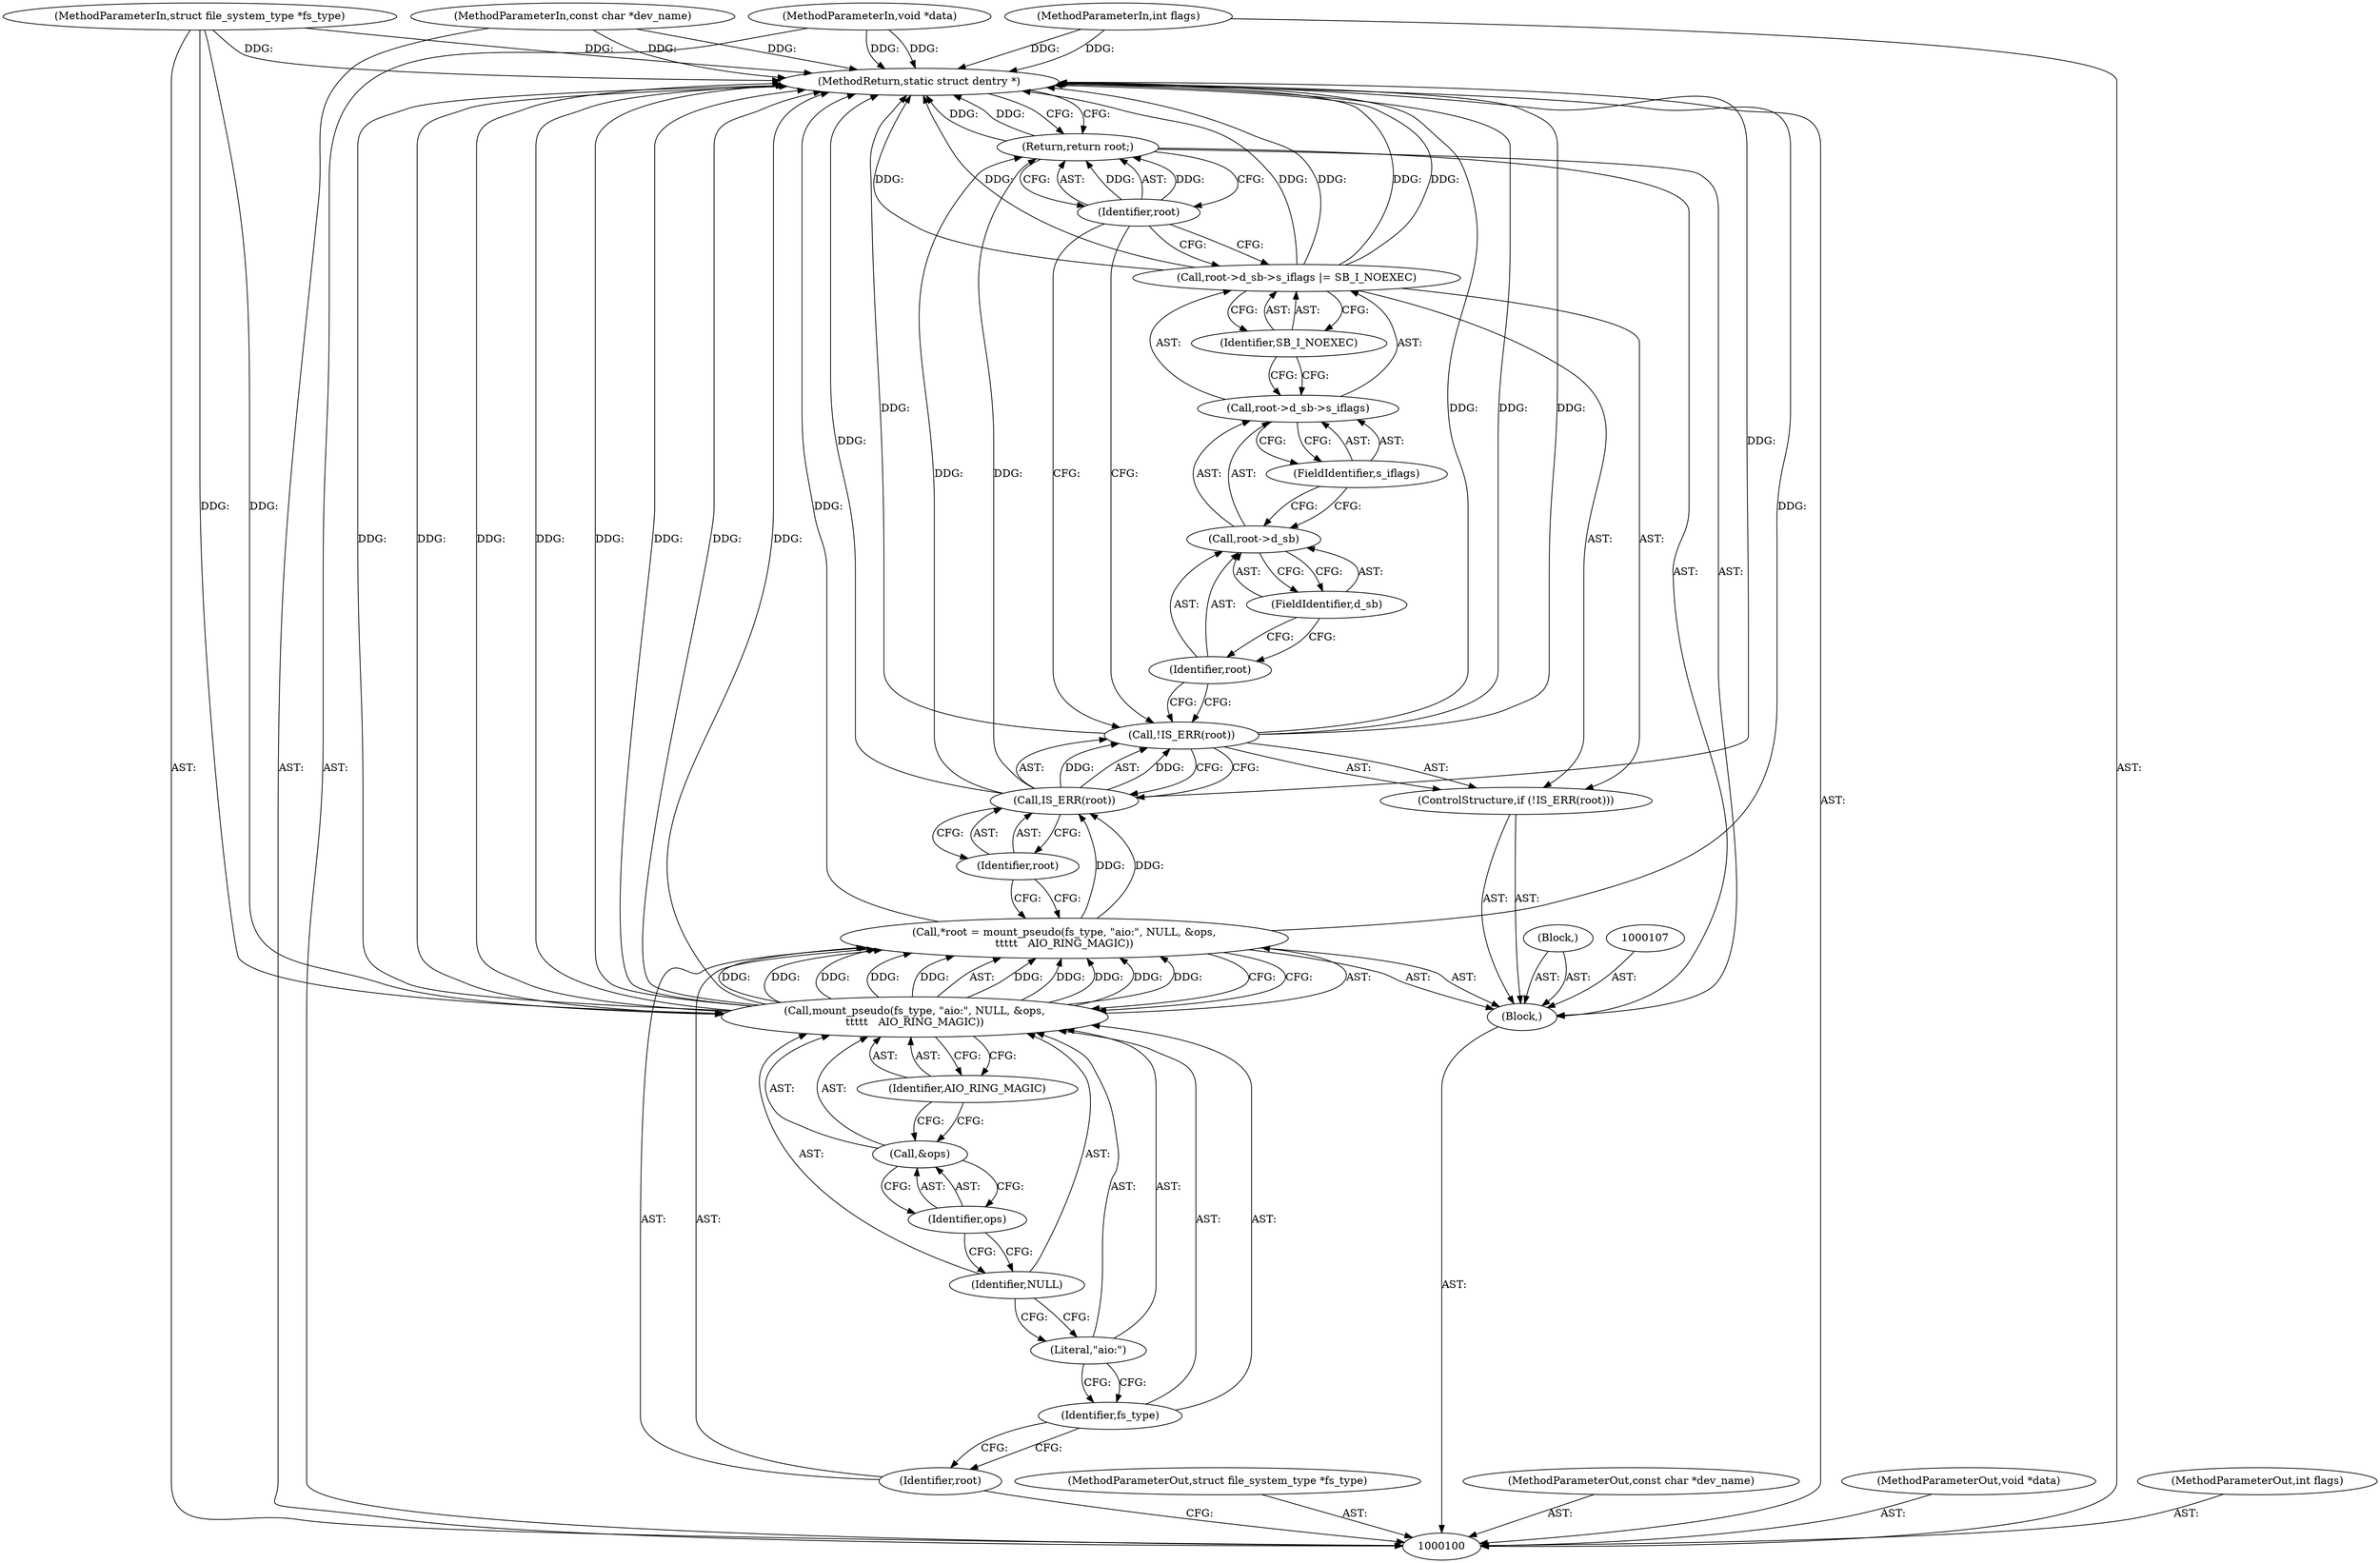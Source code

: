 digraph "0_linux_22f6b4d34fcf039c63a94e7670e0da24f8575a5a" {
"1000130" [label="(MethodReturn,static struct dentry *)"];
"1000101" [label="(MethodParameterIn,struct file_system_type *fs_type)"];
"1000176" [label="(MethodParameterOut,struct file_system_type *fs_type)"];
"1000117" [label="(ControlStructure,if (!IS_ERR(root)))"];
"1000120" [label="(Identifier,root)"];
"1000118" [label="(Call,!IS_ERR(root))"];
"1000119" [label="(Call,IS_ERR(root))"];
"1000126" [label="(FieldIdentifier,s_iflags)"];
"1000121" [label="(Call,root->d_sb->s_iflags |= SB_I_NOEXEC)"];
"1000122" [label="(Call,root->d_sb->s_iflags)"];
"1000123" [label="(Call,root->d_sb)"];
"1000124" [label="(Identifier,root)"];
"1000127" [label="(Identifier,SB_I_NOEXEC)"];
"1000125" [label="(FieldIdentifier,d_sb)"];
"1000128" [label="(Return,return root;)"];
"1000129" [label="(Identifier,root)"];
"1000103" [label="(MethodParameterIn,const char *dev_name)"];
"1000178" [label="(MethodParameterOut,const char *dev_name)"];
"1000104" [label="(MethodParameterIn,void *data)"];
"1000179" [label="(MethodParameterOut,void *data)"];
"1000102" [label="(MethodParameterIn,int flags)"];
"1000177" [label="(MethodParameterOut,int flags)"];
"1000105" [label="(Block,)"];
"1000106" [label="(Block,)"];
"1000108" [label="(Call,*root = mount_pseudo(fs_type, \"aio:\", NULL, &ops,\n\t\t\t\t\t   AIO_RING_MAGIC))"];
"1000109" [label="(Identifier,root)"];
"1000110" [label="(Call,mount_pseudo(fs_type, \"aio:\", NULL, &ops,\n\t\t\t\t\t   AIO_RING_MAGIC))"];
"1000111" [label="(Identifier,fs_type)"];
"1000112" [label="(Literal,\"aio:\")"];
"1000113" [label="(Identifier,NULL)"];
"1000114" [label="(Call,&ops)"];
"1000115" [label="(Identifier,ops)"];
"1000116" [label="(Identifier,AIO_RING_MAGIC)"];
"1000130" -> "1000100"  [label="AST: "];
"1000130" -> "1000128"  [label="CFG: "];
"1000104" -> "1000130"  [label="DDG: "];
"1000110" -> "1000130"  [label="DDG: "];
"1000110" -> "1000130"  [label="DDG: "];
"1000110" -> "1000130"  [label="DDG: "];
"1000110" -> "1000130"  [label="DDG: "];
"1000103" -> "1000130"  [label="DDG: "];
"1000121" -> "1000130"  [label="DDG: "];
"1000121" -> "1000130"  [label="DDG: "];
"1000121" -> "1000130"  [label="DDG: "];
"1000118" -> "1000130"  [label="DDG: "];
"1000118" -> "1000130"  [label="DDG: "];
"1000102" -> "1000130"  [label="DDG: "];
"1000101" -> "1000130"  [label="DDG: "];
"1000108" -> "1000130"  [label="DDG: "];
"1000119" -> "1000130"  [label="DDG: "];
"1000128" -> "1000130"  [label="DDG: "];
"1000101" -> "1000100"  [label="AST: "];
"1000101" -> "1000130"  [label="DDG: "];
"1000101" -> "1000110"  [label="DDG: "];
"1000176" -> "1000100"  [label="AST: "];
"1000117" -> "1000105"  [label="AST: "];
"1000118" -> "1000117"  [label="AST: "];
"1000121" -> "1000117"  [label="AST: "];
"1000120" -> "1000119"  [label="AST: "];
"1000120" -> "1000108"  [label="CFG: "];
"1000119" -> "1000120"  [label="CFG: "];
"1000118" -> "1000117"  [label="AST: "];
"1000118" -> "1000119"  [label="CFG: "];
"1000119" -> "1000118"  [label="AST: "];
"1000124" -> "1000118"  [label="CFG: "];
"1000129" -> "1000118"  [label="CFG: "];
"1000118" -> "1000130"  [label="DDG: "];
"1000118" -> "1000130"  [label="DDG: "];
"1000119" -> "1000118"  [label="DDG: "];
"1000119" -> "1000118"  [label="AST: "];
"1000119" -> "1000120"  [label="CFG: "];
"1000120" -> "1000119"  [label="AST: "];
"1000118" -> "1000119"  [label="CFG: "];
"1000119" -> "1000130"  [label="DDG: "];
"1000119" -> "1000118"  [label="DDG: "];
"1000108" -> "1000119"  [label="DDG: "];
"1000119" -> "1000128"  [label="DDG: "];
"1000126" -> "1000122"  [label="AST: "];
"1000126" -> "1000123"  [label="CFG: "];
"1000122" -> "1000126"  [label="CFG: "];
"1000121" -> "1000117"  [label="AST: "];
"1000121" -> "1000127"  [label="CFG: "];
"1000122" -> "1000121"  [label="AST: "];
"1000127" -> "1000121"  [label="AST: "];
"1000129" -> "1000121"  [label="CFG: "];
"1000121" -> "1000130"  [label="DDG: "];
"1000121" -> "1000130"  [label="DDG: "];
"1000121" -> "1000130"  [label="DDG: "];
"1000122" -> "1000121"  [label="AST: "];
"1000122" -> "1000126"  [label="CFG: "];
"1000123" -> "1000122"  [label="AST: "];
"1000126" -> "1000122"  [label="AST: "];
"1000127" -> "1000122"  [label="CFG: "];
"1000123" -> "1000122"  [label="AST: "];
"1000123" -> "1000125"  [label="CFG: "];
"1000124" -> "1000123"  [label="AST: "];
"1000125" -> "1000123"  [label="AST: "];
"1000126" -> "1000123"  [label="CFG: "];
"1000124" -> "1000123"  [label="AST: "];
"1000124" -> "1000118"  [label="CFG: "];
"1000125" -> "1000124"  [label="CFG: "];
"1000127" -> "1000121"  [label="AST: "];
"1000127" -> "1000122"  [label="CFG: "];
"1000121" -> "1000127"  [label="CFG: "];
"1000125" -> "1000123"  [label="AST: "];
"1000125" -> "1000124"  [label="CFG: "];
"1000123" -> "1000125"  [label="CFG: "];
"1000128" -> "1000105"  [label="AST: "];
"1000128" -> "1000129"  [label="CFG: "];
"1000129" -> "1000128"  [label="AST: "];
"1000130" -> "1000128"  [label="CFG: "];
"1000128" -> "1000130"  [label="DDG: "];
"1000129" -> "1000128"  [label="DDG: "];
"1000119" -> "1000128"  [label="DDG: "];
"1000129" -> "1000128"  [label="AST: "];
"1000129" -> "1000121"  [label="CFG: "];
"1000129" -> "1000118"  [label="CFG: "];
"1000128" -> "1000129"  [label="CFG: "];
"1000129" -> "1000128"  [label="DDG: "];
"1000103" -> "1000100"  [label="AST: "];
"1000103" -> "1000130"  [label="DDG: "];
"1000178" -> "1000100"  [label="AST: "];
"1000104" -> "1000100"  [label="AST: "];
"1000104" -> "1000130"  [label="DDG: "];
"1000179" -> "1000100"  [label="AST: "];
"1000102" -> "1000100"  [label="AST: "];
"1000102" -> "1000130"  [label="DDG: "];
"1000177" -> "1000100"  [label="AST: "];
"1000105" -> "1000100"  [label="AST: "];
"1000106" -> "1000105"  [label="AST: "];
"1000107" -> "1000105"  [label="AST: "];
"1000108" -> "1000105"  [label="AST: "];
"1000117" -> "1000105"  [label="AST: "];
"1000128" -> "1000105"  [label="AST: "];
"1000106" -> "1000105"  [label="AST: "];
"1000108" -> "1000105"  [label="AST: "];
"1000108" -> "1000110"  [label="CFG: "];
"1000109" -> "1000108"  [label="AST: "];
"1000110" -> "1000108"  [label="AST: "];
"1000120" -> "1000108"  [label="CFG: "];
"1000108" -> "1000130"  [label="DDG: "];
"1000110" -> "1000108"  [label="DDG: "];
"1000110" -> "1000108"  [label="DDG: "];
"1000110" -> "1000108"  [label="DDG: "];
"1000110" -> "1000108"  [label="DDG: "];
"1000110" -> "1000108"  [label="DDG: "];
"1000108" -> "1000119"  [label="DDG: "];
"1000109" -> "1000108"  [label="AST: "];
"1000109" -> "1000100"  [label="CFG: "];
"1000111" -> "1000109"  [label="CFG: "];
"1000110" -> "1000108"  [label="AST: "];
"1000110" -> "1000116"  [label="CFG: "];
"1000111" -> "1000110"  [label="AST: "];
"1000112" -> "1000110"  [label="AST: "];
"1000113" -> "1000110"  [label="AST: "];
"1000114" -> "1000110"  [label="AST: "];
"1000116" -> "1000110"  [label="AST: "];
"1000108" -> "1000110"  [label="CFG: "];
"1000110" -> "1000130"  [label="DDG: "];
"1000110" -> "1000130"  [label="DDG: "];
"1000110" -> "1000130"  [label="DDG: "];
"1000110" -> "1000130"  [label="DDG: "];
"1000110" -> "1000108"  [label="DDG: "];
"1000110" -> "1000108"  [label="DDG: "];
"1000110" -> "1000108"  [label="DDG: "];
"1000110" -> "1000108"  [label="DDG: "];
"1000110" -> "1000108"  [label="DDG: "];
"1000101" -> "1000110"  [label="DDG: "];
"1000111" -> "1000110"  [label="AST: "];
"1000111" -> "1000109"  [label="CFG: "];
"1000112" -> "1000111"  [label="CFG: "];
"1000112" -> "1000110"  [label="AST: "];
"1000112" -> "1000111"  [label="CFG: "];
"1000113" -> "1000112"  [label="CFG: "];
"1000113" -> "1000110"  [label="AST: "];
"1000113" -> "1000112"  [label="CFG: "];
"1000115" -> "1000113"  [label="CFG: "];
"1000114" -> "1000110"  [label="AST: "];
"1000114" -> "1000115"  [label="CFG: "];
"1000115" -> "1000114"  [label="AST: "];
"1000116" -> "1000114"  [label="CFG: "];
"1000115" -> "1000114"  [label="AST: "];
"1000115" -> "1000113"  [label="CFG: "];
"1000114" -> "1000115"  [label="CFG: "];
"1000116" -> "1000110"  [label="AST: "];
"1000116" -> "1000114"  [label="CFG: "];
"1000110" -> "1000116"  [label="CFG: "];
}
